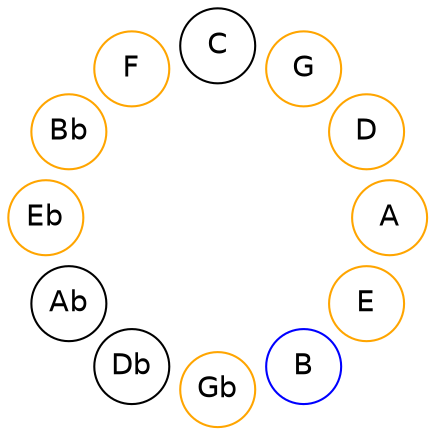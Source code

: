 
graph {

layout = circo;
mindist = .1

node [shape = circle, fontname = Helvetica, margin = 0]
edge [style=invis]

subgraph 1 {
	E -- B -- Gb -- Db -- Ab -- Eb -- Bb -- F -- C -- G -- D -- A -- E
}

E [color=orange];
B [color=blue];
Gb [color=orange];
Eb [color=orange];
Bb [color=orange];
F [color=orange];
G [color=orange];
D [color=orange];
A [color=orange];
}
